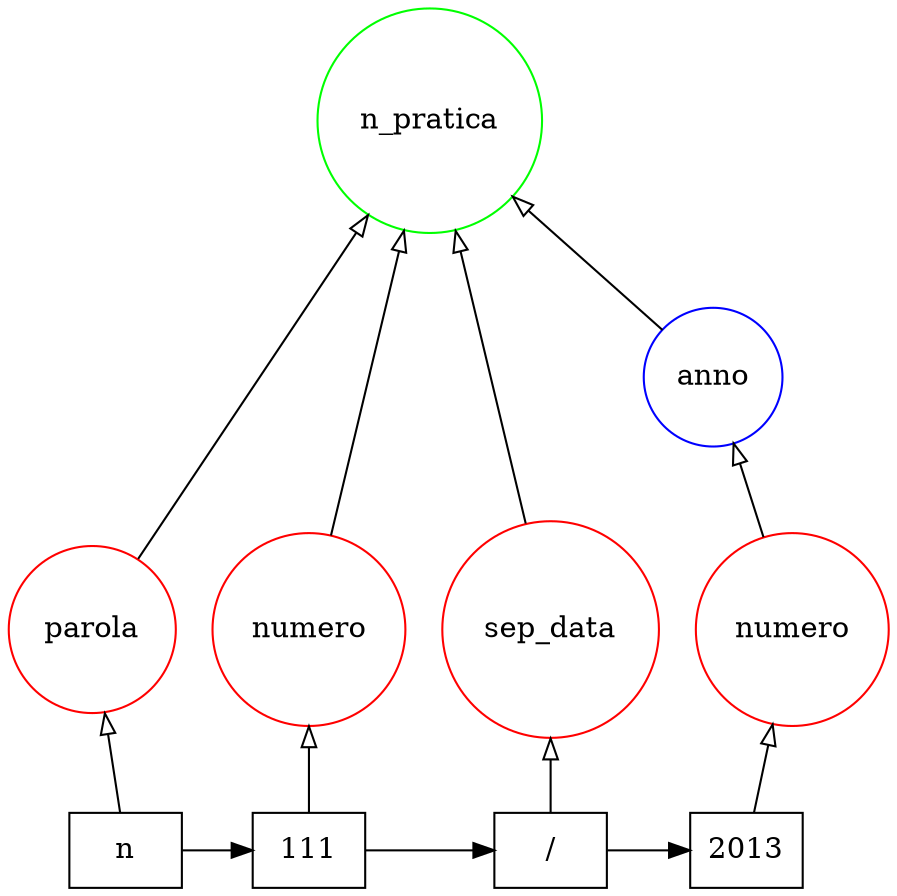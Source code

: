 digraph {
   rankdir=BT;
   edge [arrowhead=empty];

   subgraph {
      rank="source";
      edge [arrowhead=normal];
      node [shape=box];
      t18 [label="111"];
      t20 [label="2013"];
      t17 [label="n"];
      t19 [label="/"];
      t18 -> t19;
      t17 -> t18;
      t19 -> t20;
   }

   subgraph {
      rank="same";
      node [color=red,shape=circle];
      tag146 [label=numero]; 
      tag147 [label=numero]; 
      tag13 [label=parola]; 
      tag189 [label=sep_data]; 
   }

   subgraph {
      rank="same";
      node [color=blue,shape=circle];
      tag243 [label=anno]; 
   }

   subgraph {
      rank="same";
      node [color=green,shape=circle];
      tag278 [label=n_pratica]; 
   }

   subgraph {
      rank="same";
      node [color=orange,shape=circle];
   }
   tag146 -> tag278;
   tag243 -> tag278;
   tag13 -> tag278;
   tag189 -> tag278;
   t18 -> tag146;
   tag147 -> tag243;
   t20 -> tag147;
   t17 -> tag13;
   t19 -> tag189;
}
